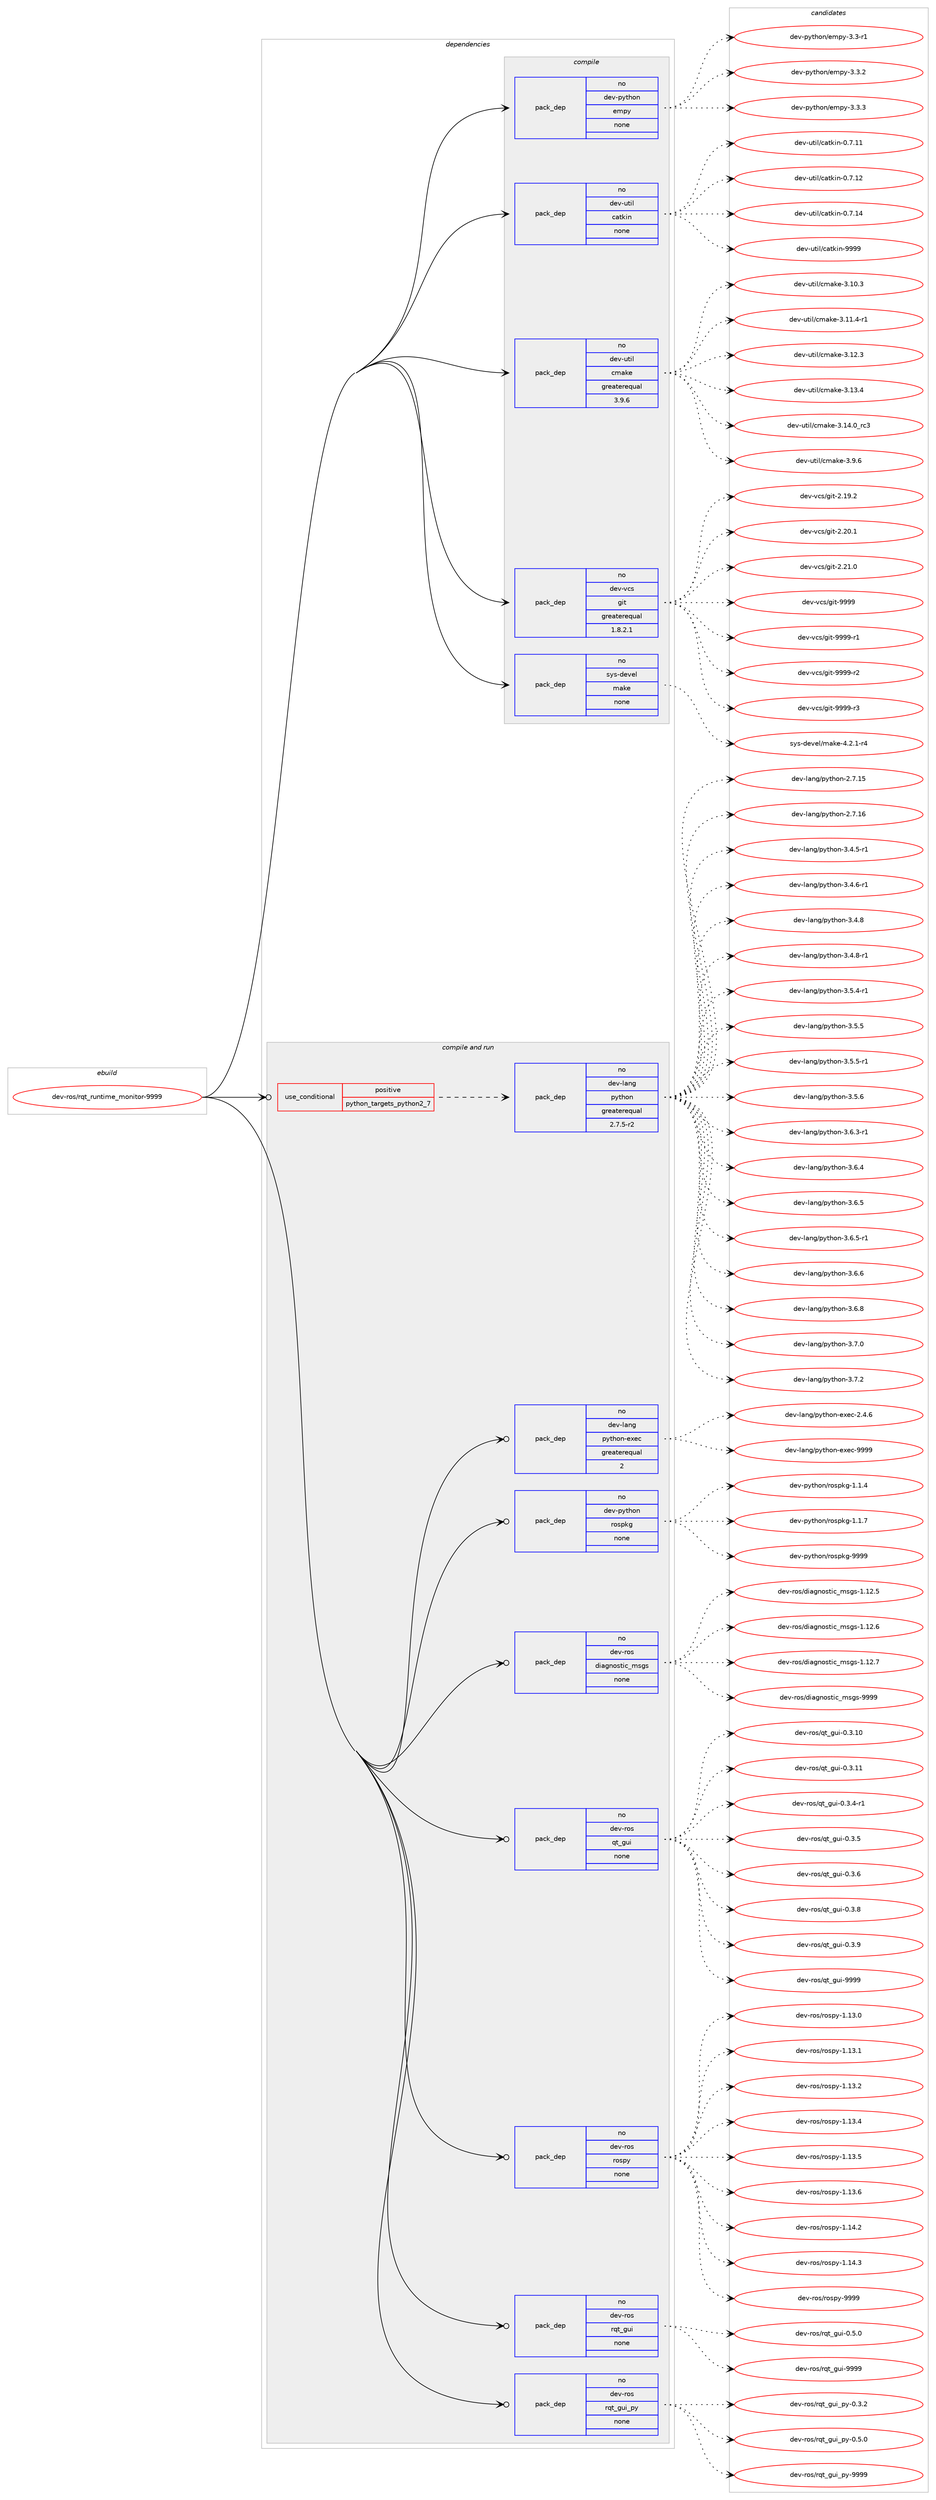digraph prolog {

# *************
# Graph options
# *************

newrank=true;
concentrate=true;
compound=true;
graph [rankdir=LR,fontname=Helvetica,fontsize=10,ranksep=1.5];#, ranksep=2.5, nodesep=0.2];
edge  [arrowhead=vee];
node  [fontname=Helvetica,fontsize=10];

# **********
# The ebuild
# **********

subgraph cluster_leftcol {
color=gray;
rank=same;
label=<<i>ebuild</i>>;
id [label="dev-ros/rqt_runtime_monitor-9999", color=red, width=4, href="../dev-ros/rqt_runtime_monitor-9999.svg"];
}

# ****************
# The dependencies
# ****************

subgraph cluster_midcol {
color=gray;
label=<<i>dependencies</i>>;
subgraph cluster_compile {
fillcolor="#eeeeee";
style=filled;
label=<<i>compile</i>>;
subgraph pack1056104 {
dependency1470040 [label=<<TABLE BORDER="0" CELLBORDER="1" CELLSPACING="0" CELLPADDING="4" WIDTH="220"><TR><TD ROWSPAN="6" CELLPADDING="30">pack_dep</TD></TR><TR><TD WIDTH="110">no</TD></TR><TR><TD>dev-python</TD></TR><TR><TD>empy</TD></TR><TR><TD>none</TD></TR><TR><TD></TD></TR></TABLE>>, shape=none, color=blue];
}
id:e -> dependency1470040:w [weight=20,style="solid",arrowhead="vee"];
subgraph pack1056105 {
dependency1470041 [label=<<TABLE BORDER="0" CELLBORDER="1" CELLSPACING="0" CELLPADDING="4" WIDTH="220"><TR><TD ROWSPAN="6" CELLPADDING="30">pack_dep</TD></TR><TR><TD WIDTH="110">no</TD></TR><TR><TD>dev-util</TD></TR><TR><TD>catkin</TD></TR><TR><TD>none</TD></TR><TR><TD></TD></TR></TABLE>>, shape=none, color=blue];
}
id:e -> dependency1470041:w [weight=20,style="solid",arrowhead="vee"];
subgraph pack1056106 {
dependency1470042 [label=<<TABLE BORDER="0" CELLBORDER="1" CELLSPACING="0" CELLPADDING="4" WIDTH="220"><TR><TD ROWSPAN="6" CELLPADDING="30">pack_dep</TD></TR><TR><TD WIDTH="110">no</TD></TR><TR><TD>dev-util</TD></TR><TR><TD>cmake</TD></TR><TR><TD>greaterequal</TD></TR><TR><TD>3.9.6</TD></TR></TABLE>>, shape=none, color=blue];
}
id:e -> dependency1470042:w [weight=20,style="solid",arrowhead="vee"];
subgraph pack1056107 {
dependency1470043 [label=<<TABLE BORDER="0" CELLBORDER="1" CELLSPACING="0" CELLPADDING="4" WIDTH="220"><TR><TD ROWSPAN="6" CELLPADDING="30">pack_dep</TD></TR><TR><TD WIDTH="110">no</TD></TR><TR><TD>dev-vcs</TD></TR><TR><TD>git</TD></TR><TR><TD>greaterequal</TD></TR><TR><TD>1.8.2.1</TD></TR></TABLE>>, shape=none, color=blue];
}
id:e -> dependency1470043:w [weight=20,style="solid",arrowhead="vee"];
subgraph pack1056108 {
dependency1470044 [label=<<TABLE BORDER="0" CELLBORDER="1" CELLSPACING="0" CELLPADDING="4" WIDTH="220"><TR><TD ROWSPAN="6" CELLPADDING="30">pack_dep</TD></TR><TR><TD WIDTH="110">no</TD></TR><TR><TD>sys-devel</TD></TR><TR><TD>make</TD></TR><TR><TD>none</TD></TR><TR><TD></TD></TR></TABLE>>, shape=none, color=blue];
}
id:e -> dependency1470044:w [weight=20,style="solid",arrowhead="vee"];
}
subgraph cluster_compileandrun {
fillcolor="#eeeeee";
style=filled;
label=<<i>compile and run</i>>;
subgraph cond390546 {
dependency1470045 [label=<<TABLE BORDER="0" CELLBORDER="1" CELLSPACING="0" CELLPADDING="4"><TR><TD ROWSPAN="3" CELLPADDING="10">use_conditional</TD></TR><TR><TD>positive</TD></TR><TR><TD>python_targets_python2_7</TD></TR></TABLE>>, shape=none, color=red];
subgraph pack1056109 {
dependency1470046 [label=<<TABLE BORDER="0" CELLBORDER="1" CELLSPACING="0" CELLPADDING="4" WIDTH="220"><TR><TD ROWSPAN="6" CELLPADDING="30">pack_dep</TD></TR><TR><TD WIDTH="110">no</TD></TR><TR><TD>dev-lang</TD></TR><TR><TD>python</TD></TR><TR><TD>greaterequal</TD></TR><TR><TD>2.7.5-r2</TD></TR></TABLE>>, shape=none, color=blue];
}
dependency1470045:e -> dependency1470046:w [weight=20,style="dashed",arrowhead="vee"];
}
id:e -> dependency1470045:w [weight=20,style="solid",arrowhead="odotvee"];
subgraph pack1056110 {
dependency1470047 [label=<<TABLE BORDER="0" CELLBORDER="1" CELLSPACING="0" CELLPADDING="4" WIDTH="220"><TR><TD ROWSPAN="6" CELLPADDING="30">pack_dep</TD></TR><TR><TD WIDTH="110">no</TD></TR><TR><TD>dev-lang</TD></TR><TR><TD>python-exec</TD></TR><TR><TD>greaterequal</TD></TR><TR><TD>2</TD></TR></TABLE>>, shape=none, color=blue];
}
id:e -> dependency1470047:w [weight=20,style="solid",arrowhead="odotvee"];
subgraph pack1056111 {
dependency1470048 [label=<<TABLE BORDER="0" CELLBORDER="1" CELLSPACING="0" CELLPADDING="4" WIDTH="220"><TR><TD ROWSPAN="6" CELLPADDING="30">pack_dep</TD></TR><TR><TD WIDTH="110">no</TD></TR><TR><TD>dev-python</TD></TR><TR><TD>rospkg</TD></TR><TR><TD>none</TD></TR><TR><TD></TD></TR></TABLE>>, shape=none, color=blue];
}
id:e -> dependency1470048:w [weight=20,style="solid",arrowhead="odotvee"];
subgraph pack1056112 {
dependency1470049 [label=<<TABLE BORDER="0" CELLBORDER="1" CELLSPACING="0" CELLPADDING="4" WIDTH="220"><TR><TD ROWSPAN="6" CELLPADDING="30">pack_dep</TD></TR><TR><TD WIDTH="110">no</TD></TR><TR><TD>dev-ros</TD></TR><TR><TD>diagnostic_msgs</TD></TR><TR><TD>none</TD></TR><TR><TD></TD></TR></TABLE>>, shape=none, color=blue];
}
id:e -> dependency1470049:w [weight=20,style="solid",arrowhead="odotvee"];
subgraph pack1056113 {
dependency1470050 [label=<<TABLE BORDER="0" CELLBORDER="1" CELLSPACING="0" CELLPADDING="4" WIDTH="220"><TR><TD ROWSPAN="6" CELLPADDING="30">pack_dep</TD></TR><TR><TD WIDTH="110">no</TD></TR><TR><TD>dev-ros</TD></TR><TR><TD>qt_gui</TD></TR><TR><TD>none</TD></TR><TR><TD></TD></TR></TABLE>>, shape=none, color=blue];
}
id:e -> dependency1470050:w [weight=20,style="solid",arrowhead="odotvee"];
subgraph pack1056114 {
dependency1470051 [label=<<TABLE BORDER="0" CELLBORDER="1" CELLSPACING="0" CELLPADDING="4" WIDTH="220"><TR><TD ROWSPAN="6" CELLPADDING="30">pack_dep</TD></TR><TR><TD WIDTH="110">no</TD></TR><TR><TD>dev-ros</TD></TR><TR><TD>rospy</TD></TR><TR><TD>none</TD></TR><TR><TD></TD></TR></TABLE>>, shape=none, color=blue];
}
id:e -> dependency1470051:w [weight=20,style="solid",arrowhead="odotvee"];
subgraph pack1056115 {
dependency1470052 [label=<<TABLE BORDER="0" CELLBORDER="1" CELLSPACING="0" CELLPADDING="4" WIDTH="220"><TR><TD ROWSPAN="6" CELLPADDING="30">pack_dep</TD></TR><TR><TD WIDTH="110">no</TD></TR><TR><TD>dev-ros</TD></TR><TR><TD>rqt_gui</TD></TR><TR><TD>none</TD></TR><TR><TD></TD></TR></TABLE>>, shape=none, color=blue];
}
id:e -> dependency1470052:w [weight=20,style="solid",arrowhead="odotvee"];
subgraph pack1056116 {
dependency1470053 [label=<<TABLE BORDER="0" CELLBORDER="1" CELLSPACING="0" CELLPADDING="4" WIDTH="220"><TR><TD ROWSPAN="6" CELLPADDING="30">pack_dep</TD></TR><TR><TD WIDTH="110">no</TD></TR><TR><TD>dev-ros</TD></TR><TR><TD>rqt_gui_py</TD></TR><TR><TD>none</TD></TR><TR><TD></TD></TR></TABLE>>, shape=none, color=blue];
}
id:e -> dependency1470053:w [weight=20,style="solid",arrowhead="odotvee"];
}
subgraph cluster_run {
fillcolor="#eeeeee";
style=filled;
label=<<i>run</i>>;
}
}

# **************
# The candidates
# **************

subgraph cluster_choices {
rank=same;
color=gray;
label=<<i>candidates</i>>;

subgraph choice1056104 {
color=black;
nodesep=1;
choice1001011184511212111610411111047101109112121455146514511449 [label="dev-python/empy-3.3-r1", color=red, width=4,href="../dev-python/empy-3.3-r1.svg"];
choice1001011184511212111610411111047101109112121455146514650 [label="dev-python/empy-3.3.2", color=red, width=4,href="../dev-python/empy-3.3.2.svg"];
choice1001011184511212111610411111047101109112121455146514651 [label="dev-python/empy-3.3.3", color=red, width=4,href="../dev-python/empy-3.3.3.svg"];
dependency1470040:e -> choice1001011184511212111610411111047101109112121455146514511449:w [style=dotted,weight="100"];
dependency1470040:e -> choice1001011184511212111610411111047101109112121455146514650:w [style=dotted,weight="100"];
dependency1470040:e -> choice1001011184511212111610411111047101109112121455146514651:w [style=dotted,weight="100"];
}
subgraph choice1056105 {
color=black;
nodesep=1;
choice1001011184511711610510847999711610710511045484655464949 [label="dev-util/catkin-0.7.11", color=red, width=4,href="../dev-util/catkin-0.7.11.svg"];
choice1001011184511711610510847999711610710511045484655464950 [label="dev-util/catkin-0.7.12", color=red, width=4,href="../dev-util/catkin-0.7.12.svg"];
choice1001011184511711610510847999711610710511045484655464952 [label="dev-util/catkin-0.7.14", color=red, width=4,href="../dev-util/catkin-0.7.14.svg"];
choice100101118451171161051084799971161071051104557575757 [label="dev-util/catkin-9999", color=red, width=4,href="../dev-util/catkin-9999.svg"];
dependency1470041:e -> choice1001011184511711610510847999711610710511045484655464949:w [style=dotted,weight="100"];
dependency1470041:e -> choice1001011184511711610510847999711610710511045484655464950:w [style=dotted,weight="100"];
dependency1470041:e -> choice1001011184511711610510847999711610710511045484655464952:w [style=dotted,weight="100"];
dependency1470041:e -> choice100101118451171161051084799971161071051104557575757:w [style=dotted,weight="100"];
}
subgraph choice1056106 {
color=black;
nodesep=1;
choice1001011184511711610510847991099710710145514649484651 [label="dev-util/cmake-3.10.3", color=red, width=4,href="../dev-util/cmake-3.10.3.svg"];
choice10010111845117116105108479910997107101455146494946524511449 [label="dev-util/cmake-3.11.4-r1", color=red, width=4,href="../dev-util/cmake-3.11.4-r1.svg"];
choice1001011184511711610510847991099710710145514649504651 [label="dev-util/cmake-3.12.3", color=red, width=4,href="../dev-util/cmake-3.12.3.svg"];
choice1001011184511711610510847991099710710145514649514652 [label="dev-util/cmake-3.13.4", color=red, width=4,href="../dev-util/cmake-3.13.4.svg"];
choice1001011184511711610510847991099710710145514649524648951149951 [label="dev-util/cmake-3.14.0_rc3", color=red, width=4,href="../dev-util/cmake-3.14.0_rc3.svg"];
choice10010111845117116105108479910997107101455146574654 [label="dev-util/cmake-3.9.6", color=red, width=4,href="../dev-util/cmake-3.9.6.svg"];
dependency1470042:e -> choice1001011184511711610510847991099710710145514649484651:w [style=dotted,weight="100"];
dependency1470042:e -> choice10010111845117116105108479910997107101455146494946524511449:w [style=dotted,weight="100"];
dependency1470042:e -> choice1001011184511711610510847991099710710145514649504651:w [style=dotted,weight="100"];
dependency1470042:e -> choice1001011184511711610510847991099710710145514649514652:w [style=dotted,weight="100"];
dependency1470042:e -> choice1001011184511711610510847991099710710145514649524648951149951:w [style=dotted,weight="100"];
dependency1470042:e -> choice10010111845117116105108479910997107101455146574654:w [style=dotted,weight="100"];
}
subgraph choice1056107 {
color=black;
nodesep=1;
choice10010111845118991154710310511645504649574650 [label="dev-vcs/git-2.19.2", color=red, width=4,href="../dev-vcs/git-2.19.2.svg"];
choice10010111845118991154710310511645504650484649 [label="dev-vcs/git-2.20.1", color=red, width=4,href="../dev-vcs/git-2.20.1.svg"];
choice10010111845118991154710310511645504650494648 [label="dev-vcs/git-2.21.0", color=red, width=4,href="../dev-vcs/git-2.21.0.svg"];
choice1001011184511899115471031051164557575757 [label="dev-vcs/git-9999", color=red, width=4,href="../dev-vcs/git-9999.svg"];
choice10010111845118991154710310511645575757574511449 [label="dev-vcs/git-9999-r1", color=red, width=4,href="../dev-vcs/git-9999-r1.svg"];
choice10010111845118991154710310511645575757574511450 [label="dev-vcs/git-9999-r2", color=red, width=4,href="../dev-vcs/git-9999-r2.svg"];
choice10010111845118991154710310511645575757574511451 [label="dev-vcs/git-9999-r3", color=red, width=4,href="../dev-vcs/git-9999-r3.svg"];
dependency1470043:e -> choice10010111845118991154710310511645504649574650:w [style=dotted,weight="100"];
dependency1470043:e -> choice10010111845118991154710310511645504650484649:w [style=dotted,weight="100"];
dependency1470043:e -> choice10010111845118991154710310511645504650494648:w [style=dotted,weight="100"];
dependency1470043:e -> choice1001011184511899115471031051164557575757:w [style=dotted,weight="100"];
dependency1470043:e -> choice10010111845118991154710310511645575757574511449:w [style=dotted,weight="100"];
dependency1470043:e -> choice10010111845118991154710310511645575757574511450:w [style=dotted,weight="100"];
dependency1470043:e -> choice10010111845118991154710310511645575757574511451:w [style=dotted,weight="100"];
}
subgraph choice1056108 {
color=black;
nodesep=1;
choice1151211154510010111810110847109971071014552465046494511452 [label="sys-devel/make-4.2.1-r4", color=red, width=4,href="../sys-devel/make-4.2.1-r4.svg"];
dependency1470044:e -> choice1151211154510010111810110847109971071014552465046494511452:w [style=dotted,weight="100"];
}
subgraph choice1056109 {
color=black;
nodesep=1;
choice10010111845108971101034711212111610411111045504655464953 [label="dev-lang/python-2.7.15", color=red, width=4,href="../dev-lang/python-2.7.15.svg"];
choice10010111845108971101034711212111610411111045504655464954 [label="dev-lang/python-2.7.16", color=red, width=4,href="../dev-lang/python-2.7.16.svg"];
choice1001011184510897110103471121211161041111104551465246534511449 [label="dev-lang/python-3.4.5-r1", color=red, width=4,href="../dev-lang/python-3.4.5-r1.svg"];
choice1001011184510897110103471121211161041111104551465246544511449 [label="dev-lang/python-3.4.6-r1", color=red, width=4,href="../dev-lang/python-3.4.6-r1.svg"];
choice100101118451089711010347112121116104111110455146524656 [label="dev-lang/python-3.4.8", color=red, width=4,href="../dev-lang/python-3.4.8.svg"];
choice1001011184510897110103471121211161041111104551465246564511449 [label="dev-lang/python-3.4.8-r1", color=red, width=4,href="../dev-lang/python-3.4.8-r1.svg"];
choice1001011184510897110103471121211161041111104551465346524511449 [label="dev-lang/python-3.5.4-r1", color=red, width=4,href="../dev-lang/python-3.5.4-r1.svg"];
choice100101118451089711010347112121116104111110455146534653 [label="dev-lang/python-3.5.5", color=red, width=4,href="../dev-lang/python-3.5.5.svg"];
choice1001011184510897110103471121211161041111104551465346534511449 [label="dev-lang/python-3.5.5-r1", color=red, width=4,href="../dev-lang/python-3.5.5-r1.svg"];
choice100101118451089711010347112121116104111110455146534654 [label="dev-lang/python-3.5.6", color=red, width=4,href="../dev-lang/python-3.5.6.svg"];
choice1001011184510897110103471121211161041111104551465446514511449 [label="dev-lang/python-3.6.3-r1", color=red, width=4,href="../dev-lang/python-3.6.3-r1.svg"];
choice100101118451089711010347112121116104111110455146544652 [label="dev-lang/python-3.6.4", color=red, width=4,href="../dev-lang/python-3.6.4.svg"];
choice100101118451089711010347112121116104111110455146544653 [label="dev-lang/python-3.6.5", color=red, width=4,href="../dev-lang/python-3.6.5.svg"];
choice1001011184510897110103471121211161041111104551465446534511449 [label="dev-lang/python-3.6.5-r1", color=red, width=4,href="../dev-lang/python-3.6.5-r1.svg"];
choice100101118451089711010347112121116104111110455146544654 [label="dev-lang/python-3.6.6", color=red, width=4,href="../dev-lang/python-3.6.6.svg"];
choice100101118451089711010347112121116104111110455146544656 [label="dev-lang/python-3.6.8", color=red, width=4,href="../dev-lang/python-3.6.8.svg"];
choice100101118451089711010347112121116104111110455146554648 [label="dev-lang/python-3.7.0", color=red, width=4,href="../dev-lang/python-3.7.0.svg"];
choice100101118451089711010347112121116104111110455146554650 [label="dev-lang/python-3.7.2", color=red, width=4,href="../dev-lang/python-3.7.2.svg"];
dependency1470046:e -> choice10010111845108971101034711212111610411111045504655464953:w [style=dotted,weight="100"];
dependency1470046:e -> choice10010111845108971101034711212111610411111045504655464954:w [style=dotted,weight="100"];
dependency1470046:e -> choice1001011184510897110103471121211161041111104551465246534511449:w [style=dotted,weight="100"];
dependency1470046:e -> choice1001011184510897110103471121211161041111104551465246544511449:w [style=dotted,weight="100"];
dependency1470046:e -> choice100101118451089711010347112121116104111110455146524656:w [style=dotted,weight="100"];
dependency1470046:e -> choice1001011184510897110103471121211161041111104551465246564511449:w [style=dotted,weight="100"];
dependency1470046:e -> choice1001011184510897110103471121211161041111104551465346524511449:w [style=dotted,weight="100"];
dependency1470046:e -> choice100101118451089711010347112121116104111110455146534653:w [style=dotted,weight="100"];
dependency1470046:e -> choice1001011184510897110103471121211161041111104551465346534511449:w [style=dotted,weight="100"];
dependency1470046:e -> choice100101118451089711010347112121116104111110455146534654:w [style=dotted,weight="100"];
dependency1470046:e -> choice1001011184510897110103471121211161041111104551465446514511449:w [style=dotted,weight="100"];
dependency1470046:e -> choice100101118451089711010347112121116104111110455146544652:w [style=dotted,weight="100"];
dependency1470046:e -> choice100101118451089711010347112121116104111110455146544653:w [style=dotted,weight="100"];
dependency1470046:e -> choice1001011184510897110103471121211161041111104551465446534511449:w [style=dotted,weight="100"];
dependency1470046:e -> choice100101118451089711010347112121116104111110455146544654:w [style=dotted,weight="100"];
dependency1470046:e -> choice100101118451089711010347112121116104111110455146544656:w [style=dotted,weight="100"];
dependency1470046:e -> choice100101118451089711010347112121116104111110455146554648:w [style=dotted,weight="100"];
dependency1470046:e -> choice100101118451089711010347112121116104111110455146554650:w [style=dotted,weight="100"];
}
subgraph choice1056110 {
color=black;
nodesep=1;
choice1001011184510897110103471121211161041111104510112010199455046524654 [label="dev-lang/python-exec-2.4.6", color=red, width=4,href="../dev-lang/python-exec-2.4.6.svg"];
choice10010111845108971101034711212111610411111045101120101994557575757 [label="dev-lang/python-exec-9999", color=red, width=4,href="../dev-lang/python-exec-9999.svg"];
dependency1470047:e -> choice1001011184510897110103471121211161041111104510112010199455046524654:w [style=dotted,weight="100"];
dependency1470047:e -> choice10010111845108971101034711212111610411111045101120101994557575757:w [style=dotted,weight="100"];
}
subgraph choice1056111 {
color=black;
nodesep=1;
choice1001011184511212111610411111047114111115112107103454946494652 [label="dev-python/rospkg-1.1.4", color=red, width=4,href="../dev-python/rospkg-1.1.4.svg"];
choice1001011184511212111610411111047114111115112107103454946494655 [label="dev-python/rospkg-1.1.7", color=red, width=4,href="../dev-python/rospkg-1.1.7.svg"];
choice10010111845112121116104111110471141111151121071034557575757 [label="dev-python/rospkg-9999", color=red, width=4,href="../dev-python/rospkg-9999.svg"];
dependency1470048:e -> choice1001011184511212111610411111047114111115112107103454946494652:w [style=dotted,weight="100"];
dependency1470048:e -> choice1001011184511212111610411111047114111115112107103454946494655:w [style=dotted,weight="100"];
dependency1470048:e -> choice10010111845112121116104111110471141111151121071034557575757:w [style=dotted,weight="100"];
}
subgraph choice1056112 {
color=black;
nodesep=1;
choice100101118451141111154710010597103110111115116105999510911510311545494649504653 [label="dev-ros/diagnostic_msgs-1.12.5", color=red, width=4,href="../dev-ros/diagnostic_msgs-1.12.5.svg"];
choice100101118451141111154710010597103110111115116105999510911510311545494649504654 [label="dev-ros/diagnostic_msgs-1.12.6", color=red, width=4,href="../dev-ros/diagnostic_msgs-1.12.6.svg"];
choice100101118451141111154710010597103110111115116105999510911510311545494649504655 [label="dev-ros/diagnostic_msgs-1.12.7", color=red, width=4,href="../dev-ros/diagnostic_msgs-1.12.7.svg"];
choice10010111845114111115471001059710311011111511610599951091151031154557575757 [label="dev-ros/diagnostic_msgs-9999", color=red, width=4,href="../dev-ros/diagnostic_msgs-9999.svg"];
dependency1470049:e -> choice100101118451141111154710010597103110111115116105999510911510311545494649504653:w [style=dotted,weight="100"];
dependency1470049:e -> choice100101118451141111154710010597103110111115116105999510911510311545494649504654:w [style=dotted,weight="100"];
dependency1470049:e -> choice100101118451141111154710010597103110111115116105999510911510311545494649504655:w [style=dotted,weight="100"];
dependency1470049:e -> choice10010111845114111115471001059710311011111511610599951091151031154557575757:w [style=dotted,weight="100"];
}
subgraph choice1056113 {
color=black;
nodesep=1;
choice10010111845114111115471131169510311710545484651464948 [label="dev-ros/qt_gui-0.3.10", color=red, width=4,href="../dev-ros/qt_gui-0.3.10.svg"];
choice10010111845114111115471131169510311710545484651464949 [label="dev-ros/qt_gui-0.3.11", color=red, width=4,href="../dev-ros/qt_gui-0.3.11.svg"];
choice1001011184511411111547113116951031171054548465146524511449 [label="dev-ros/qt_gui-0.3.4-r1", color=red, width=4,href="../dev-ros/qt_gui-0.3.4-r1.svg"];
choice100101118451141111154711311695103117105454846514653 [label="dev-ros/qt_gui-0.3.5", color=red, width=4,href="../dev-ros/qt_gui-0.3.5.svg"];
choice100101118451141111154711311695103117105454846514654 [label="dev-ros/qt_gui-0.3.6", color=red, width=4,href="../dev-ros/qt_gui-0.3.6.svg"];
choice100101118451141111154711311695103117105454846514656 [label="dev-ros/qt_gui-0.3.8", color=red, width=4,href="../dev-ros/qt_gui-0.3.8.svg"];
choice100101118451141111154711311695103117105454846514657 [label="dev-ros/qt_gui-0.3.9", color=red, width=4,href="../dev-ros/qt_gui-0.3.9.svg"];
choice1001011184511411111547113116951031171054557575757 [label="dev-ros/qt_gui-9999", color=red, width=4,href="../dev-ros/qt_gui-9999.svg"];
dependency1470050:e -> choice10010111845114111115471131169510311710545484651464948:w [style=dotted,weight="100"];
dependency1470050:e -> choice10010111845114111115471131169510311710545484651464949:w [style=dotted,weight="100"];
dependency1470050:e -> choice1001011184511411111547113116951031171054548465146524511449:w [style=dotted,weight="100"];
dependency1470050:e -> choice100101118451141111154711311695103117105454846514653:w [style=dotted,weight="100"];
dependency1470050:e -> choice100101118451141111154711311695103117105454846514654:w [style=dotted,weight="100"];
dependency1470050:e -> choice100101118451141111154711311695103117105454846514656:w [style=dotted,weight="100"];
dependency1470050:e -> choice100101118451141111154711311695103117105454846514657:w [style=dotted,weight="100"];
dependency1470050:e -> choice1001011184511411111547113116951031171054557575757:w [style=dotted,weight="100"];
}
subgraph choice1056114 {
color=black;
nodesep=1;
choice100101118451141111154711411111511212145494649514648 [label="dev-ros/rospy-1.13.0", color=red, width=4,href="../dev-ros/rospy-1.13.0.svg"];
choice100101118451141111154711411111511212145494649514649 [label="dev-ros/rospy-1.13.1", color=red, width=4,href="../dev-ros/rospy-1.13.1.svg"];
choice100101118451141111154711411111511212145494649514650 [label="dev-ros/rospy-1.13.2", color=red, width=4,href="../dev-ros/rospy-1.13.2.svg"];
choice100101118451141111154711411111511212145494649514652 [label="dev-ros/rospy-1.13.4", color=red, width=4,href="../dev-ros/rospy-1.13.4.svg"];
choice100101118451141111154711411111511212145494649514653 [label="dev-ros/rospy-1.13.5", color=red, width=4,href="../dev-ros/rospy-1.13.5.svg"];
choice100101118451141111154711411111511212145494649514654 [label="dev-ros/rospy-1.13.6", color=red, width=4,href="../dev-ros/rospy-1.13.6.svg"];
choice100101118451141111154711411111511212145494649524650 [label="dev-ros/rospy-1.14.2", color=red, width=4,href="../dev-ros/rospy-1.14.2.svg"];
choice100101118451141111154711411111511212145494649524651 [label="dev-ros/rospy-1.14.3", color=red, width=4,href="../dev-ros/rospy-1.14.3.svg"];
choice10010111845114111115471141111151121214557575757 [label="dev-ros/rospy-9999", color=red, width=4,href="../dev-ros/rospy-9999.svg"];
dependency1470051:e -> choice100101118451141111154711411111511212145494649514648:w [style=dotted,weight="100"];
dependency1470051:e -> choice100101118451141111154711411111511212145494649514649:w [style=dotted,weight="100"];
dependency1470051:e -> choice100101118451141111154711411111511212145494649514650:w [style=dotted,weight="100"];
dependency1470051:e -> choice100101118451141111154711411111511212145494649514652:w [style=dotted,weight="100"];
dependency1470051:e -> choice100101118451141111154711411111511212145494649514653:w [style=dotted,weight="100"];
dependency1470051:e -> choice100101118451141111154711411111511212145494649514654:w [style=dotted,weight="100"];
dependency1470051:e -> choice100101118451141111154711411111511212145494649524650:w [style=dotted,weight="100"];
dependency1470051:e -> choice100101118451141111154711411111511212145494649524651:w [style=dotted,weight="100"];
dependency1470051:e -> choice10010111845114111115471141111151121214557575757:w [style=dotted,weight="100"];
}
subgraph choice1056115 {
color=black;
nodesep=1;
choice100101118451141111154711411311695103117105454846534648 [label="dev-ros/rqt_gui-0.5.0", color=red, width=4,href="../dev-ros/rqt_gui-0.5.0.svg"];
choice1001011184511411111547114113116951031171054557575757 [label="dev-ros/rqt_gui-9999", color=red, width=4,href="../dev-ros/rqt_gui-9999.svg"];
dependency1470052:e -> choice100101118451141111154711411311695103117105454846534648:w [style=dotted,weight="100"];
dependency1470052:e -> choice1001011184511411111547114113116951031171054557575757:w [style=dotted,weight="100"];
}
subgraph choice1056116 {
color=black;
nodesep=1;
choice10010111845114111115471141131169510311710595112121454846514650 [label="dev-ros/rqt_gui_py-0.3.2", color=red, width=4,href="../dev-ros/rqt_gui_py-0.3.2.svg"];
choice10010111845114111115471141131169510311710595112121454846534648 [label="dev-ros/rqt_gui_py-0.5.0", color=red, width=4,href="../dev-ros/rqt_gui_py-0.5.0.svg"];
choice100101118451141111154711411311695103117105951121214557575757 [label="dev-ros/rqt_gui_py-9999", color=red, width=4,href="../dev-ros/rqt_gui_py-9999.svg"];
dependency1470053:e -> choice10010111845114111115471141131169510311710595112121454846514650:w [style=dotted,weight="100"];
dependency1470053:e -> choice10010111845114111115471141131169510311710595112121454846534648:w [style=dotted,weight="100"];
dependency1470053:e -> choice100101118451141111154711411311695103117105951121214557575757:w [style=dotted,weight="100"];
}
}

}

